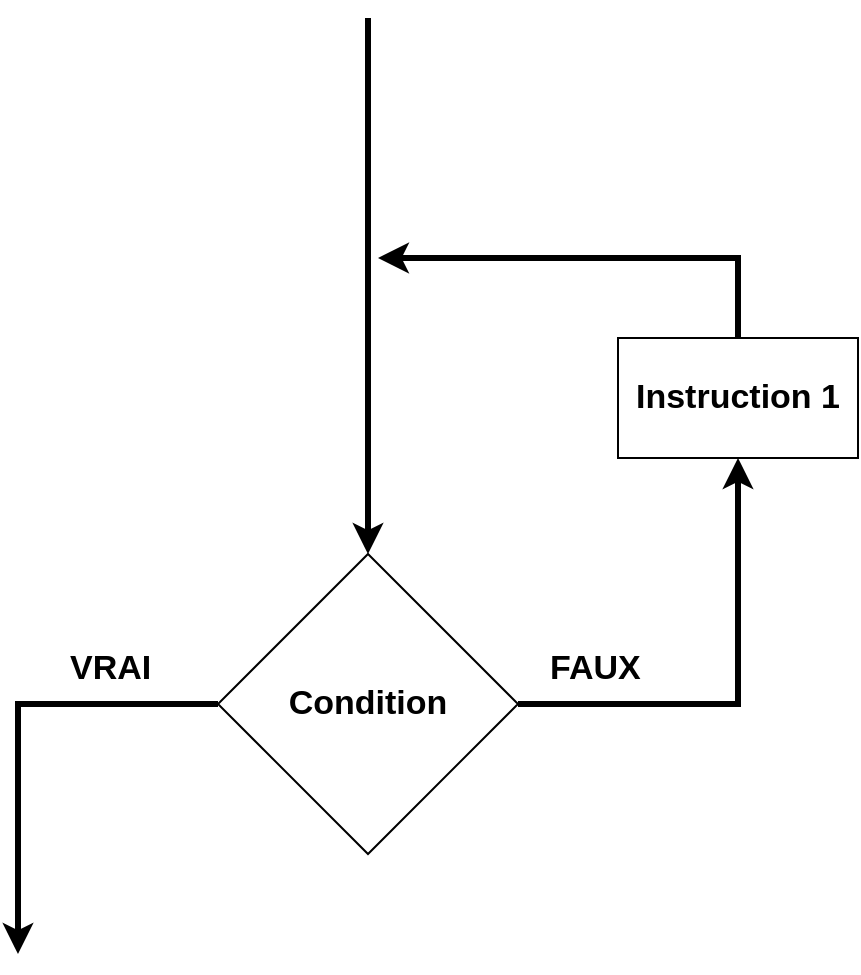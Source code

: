 <mxfile version="20.3.0" type="device"><diagram id="8Eld8ltiXaZqN0Z0cZEX" name="Page-1"><mxGraphModel dx="1102" dy="685" grid="1" gridSize="10" guides="1" tooltips="1" connect="1" arrows="1" fold="1" page="1" pageScale="1" pageWidth="827" pageHeight="1169" math="0" shadow="0"><root><mxCell id="0"/><mxCell id="1" parent="0"/><mxCell id="-7lrCe5R9ZLlq3XAdkTx-1" value="&lt;b&gt;&lt;font style=&quot;font-size: 17px;&quot;&gt;Condition&lt;/font&gt;&lt;/b&gt;" style="rhombus;whiteSpace=wrap;html=1;" vertex="1" parent="1"><mxGeometry x="300" y="378" width="150" height="150" as="geometry"/></mxCell><mxCell id="-7lrCe5R9ZLlq3XAdkTx-2" value="&lt;b&gt;Instruction 1&lt;/b&gt;" style="rounded=0;whiteSpace=wrap;html=1;fontSize=17;" vertex="1" parent="1"><mxGeometry x="500" y="270" width="120" height="60" as="geometry"/></mxCell><mxCell id="-7lrCe5R9ZLlq3XAdkTx-5" value="" style="endArrow=classic;html=1;rounded=0;fontSize=17;strokeWidth=3;exitX=0;exitY=0.5;exitDx=0;exitDy=0;" edge="1" parent="1" source="-7lrCe5R9ZLlq3XAdkTx-1"><mxGeometry width="50" height="50" relative="1" as="geometry"><mxPoint x="385" y="318" as="sourcePoint"/><mxPoint x="200" y="578" as="targetPoint"/><Array as="points"><mxPoint x="200" y="453"/></Array></mxGeometry></mxCell><mxCell id="-7lrCe5R9ZLlq3XAdkTx-6" value="FAUX" style="text;strokeColor=none;fillColor=none;align=left;verticalAlign=middle;spacingLeft=4;spacingRight=4;overflow=hidden;points=[[0,0.5],[1,0.5]];portConstraint=eastwest;rotatable=0;fontSize=17;fontStyle=1" vertex="1" parent="1"><mxGeometry x="460" y="418" width="80" height="30" as="geometry"/></mxCell><mxCell id="-7lrCe5R9ZLlq3XAdkTx-7" value="VRAI" style="text;strokeColor=none;fillColor=none;align=left;verticalAlign=middle;spacingLeft=4;spacingRight=4;overflow=hidden;points=[[0,0.5],[1,0.5]];portConstraint=eastwest;rotatable=0;fontSize=17;fontStyle=1" vertex="1" parent="1"><mxGeometry x="220" y="418" width="80" height="30" as="geometry"/></mxCell><mxCell id="-7lrCe5R9ZLlq3XAdkTx-9" value="" style="endArrow=classic;html=1;rounded=0;fontSize=17;strokeWidth=3;entryX=0.5;entryY=0;entryDx=0;entryDy=0;" edge="1" parent="1" target="-7lrCe5R9ZLlq3XAdkTx-1"><mxGeometry width="50" height="50" relative="1" as="geometry"><mxPoint x="375" y="110" as="sourcePoint"/><mxPoint x="370" y="350" as="targetPoint"/></mxGeometry></mxCell><mxCell id="-7lrCe5R9ZLlq3XAdkTx-10" value="" style="endArrow=classic;html=1;rounded=0;fontSize=17;strokeWidth=3;exitX=1;exitY=0.5;exitDx=0;exitDy=0;entryX=0.5;entryY=1;entryDx=0;entryDy=0;" edge="1" parent="1" source="-7lrCe5R9ZLlq3XAdkTx-1" target="-7lrCe5R9ZLlq3XAdkTx-2"><mxGeometry width="50" height="50" relative="1" as="geometry"><mxPoint x="520" y="110" as="sourcePoint"/><mxPoint x="520" y="180" as="targetPoint"/><Array as="points"><mxPoint x="560" y="453"/></Array></mxGeometry></mxCell><mxCell id="-7lrCe5R9ZLlq3XAdkTx-11" value="" style="endArrow=classic;html=1;rounded=0;fontSize=17;strokeWidth=3;exitX=0.5;exitY=0;exitDx=0;exitDy=0;" edge="1" parent="1" source="-7lrCe5R9ZLlq3XAdkTx-2"><mxGeometry width="50" height="50" relative="1" as="geometry"><mxPoint x="385" y="120" as="sourcePoint"/><mxPoint x="380" y="230" as="targetPoint"/><Array as="points"><mxPoint x="560" y="230"/></Array></mxGeometry></mxCell></root></mxGraphModel></diagram></mxfile>